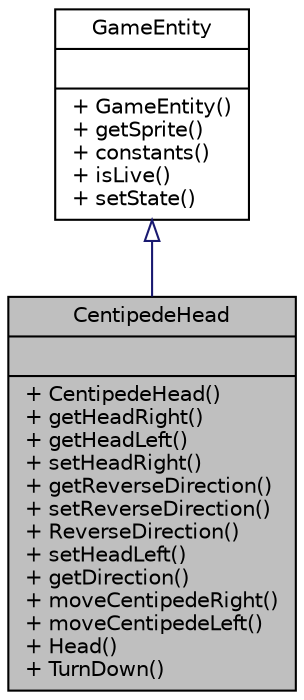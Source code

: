 digraph "CentipedeHead"
{
  edge [fontname="Helvetica",fontsize="10",labelfontname="Helvetica",labelfontsize="10"];
  node [fontname="Helvetica",fontsize="10",shape=record];
  Node2 [label="{CentipedeHead\n||+ CentipedeHead()\l+ getHeadRight()\l+ getHeadLeft()\l+ setHeadRight()\l+ getReverseDirection()\l+ setReverseDirection()\l+ ReverseDirection()\l+ setHeadLeft()\l+ getDirection()\l+ moveCentipedeRight()\l+ moveCentipedeLeft()\l+ Head()\l+ TurnDown()\l}",height=0.2,width=0.4,color="black", fillcolor="grey75", style="filled", fontcolor="black"];
  Node3 -> Node2 [dir="back",color="midnightblue",fontsize="10",style="solid",arrowtail="onormal",fontname="Helvetica"];
  Node3 [label="{GameEntity\n||+ GameEntity()\l+ getSprite()\l+ constants()\l+ isLive()\l+ setState()\l}",height=0.2,width=0.4,color="black", fillcolor="white", style="filled",URL="$class_game_entity.html",tooltip="The purpose of this class is to load game entity images with the use of the ImageHandler object..."];
}
